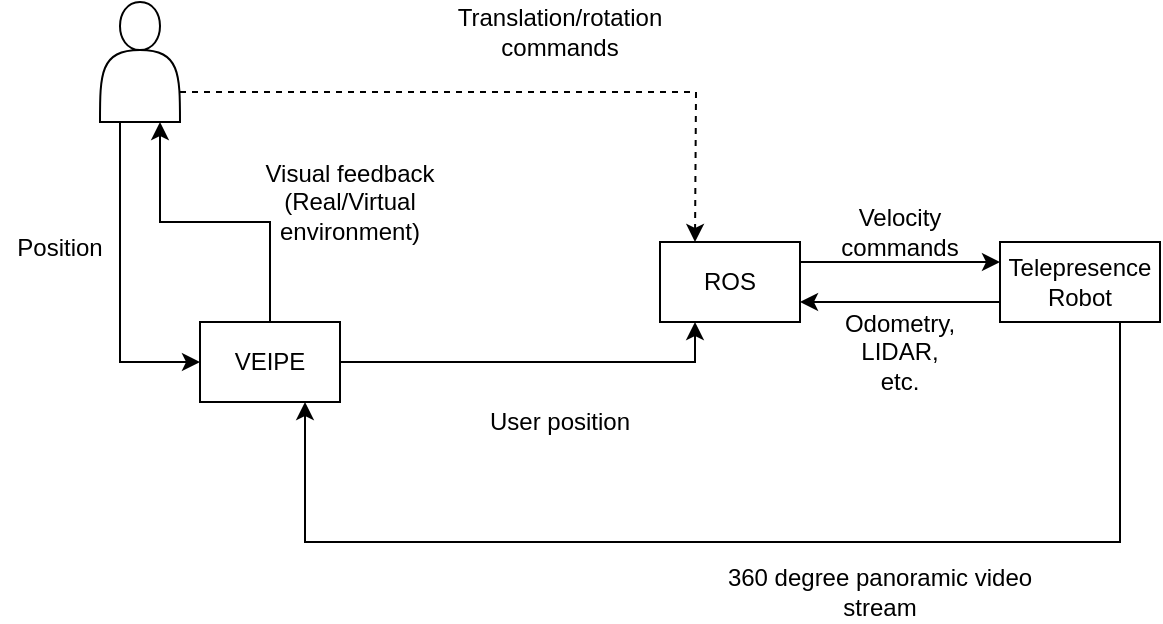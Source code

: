 <mxfile version="24.4.0" type="github">
  <diagram name="Page-1" id="BcFwLjbs5xBJ-2Kkt7JQ">
    <mxGraphModel dx="2954" dy="1098" grid="1" gridSize="10" guides="1" tooltips="1" connect="1" arrows="1" fold="1" page="1" pageScale="1" pageWidth="850" pageHeight="1100" math="0" shadow="0">
      <root>
        <mxCell id="0" />
        <mxCell id="1" parent="0" />
        <mxCell id="HlzOkdLHPiUrJKY_KrH7-25" style="edgeStyle=orthogonalEdgeStyle;rounded=0;orthogonalLoop=1;jettySize=auto;html=1;exitX=1;exitY=0.25;exitDx=0;exitDy=0;entryX=0;entryY=0.25;entryDx=0;entryDy=0;" edge="1" parent="1" source="HlzOkdLHPiUrJKY_KrH7-1" target="HlzOkdLHPiUrJKY_KrH7-19">
          <mxGeometry relative="1" as="geometry" />
        </mxCell>
        <mxCell id="HlzOkdLHPiUrJKY_KrH7-1" value="ROS" style="rounded=0;whiteSpace=wrap;html=1;" vertex="1" parent="1">
          <mxGeometry x="370" y="390" width="70" height="40" as="geometry" />
        </mxCell>
        <mxCell id="HlzOkdLHPiUrJKY_KrH7-8" style="edgeStyle=orthogonalEdgeStyle;rounded=0;orthogonalLoop=1;jettySize=auto;html=1;exitX=0.25;exitY=1;exitDx=0;exitDy=0;entryX=0;entryY=0.5;entryDx=0;entryDy=0;" edge="1" parent="1" source="HlzOkdLHPiUrJKY_KrH7-2" target="HlzOkdLHPiUrJKY_KrH7-6">
          <mxGeometry relative="1" as="geometry" />
        </mxCell>
        <mxCell id="HlzOkdLHPiUrJKY_KrH7-2" value="" style="shape=actor;whiteSpace=wrap;html=1;" vertex="1" parent="1">
          <mxGeometry x="90" y="270" width="40" height="60" as="geometry" />
        </mxCell>
        <mxCell id="HlzOkdLHPiUrJKY_KrH7-9" style="edgeStyle=orthogonalEdgeStyle;rounded=0;orthogonalLoop=1;jettySize=auto;html=1;exitX=1;exitY=0.5;exitDx=0;exitDy=0;entryX=0.25;entryY=1;entryDx=0;entryDy=0;" edge="1" parent="1" source="HlzOkdLHPiUrJKY_KrH7-6" target="HlzOkdLHPiUrJKY_KrH7-1">
          <mxGeometry relative="1" as="geometry" />
        </mxCell>
        <mxCell id="HlzOkdLHPiUrJKY_KrH7-13" style="edgeStyle=orthogonalEdgeStyle;rounded=0;orthogonalLoop=1;jettySize=auto;html=1;exitX=0.5;exitY=0;exitDx=0;exitDy=0;entryX=0.75;entryY=1;entryDx=0;entryDy=0;" edge="1" parent="1" source="HlzOkdLHPiUrJKY_KrH7-6" target="HlzOkdLHPiUrJKY_KrH7-2">
          <mxGeometry relative="1" as="geometry" />
        </mxCell>
        <mxCell id="HlzOkdLHPiUrJKY_KrH7-6" value="VEIPE" style="rounded=0;whiteSpace=wrap;html=1;" vertex="1" parent="1">
          <mxGeometry x="140" y="430" width="70" height="40" as="geometry" />
        </mxCell>
        <mxCell id="HlzOkdLHPiUrJKY_KrH7-10" value="Position" style="text;html=1;align=center;verticalAlign=middle;whiteSpace=wrap;rounded=0;" vertex="1" parent="1">
          <mxGeometry x="40" y="380" width="60" height="25" as="geometry" />
        </mxCell>
        <mxCell id="HlzOkdLHPiUrJKY_KrH7-14" value="Visual feedback (Real/Virtual environment)" style="text;html=1;align=center;verticalAlign=middle;whiteSpace=wrap;rounded=0;" vertex="1" parent="1">
          <mxGeometry x="150" y="350" width="130" height="40" as="geometry" />
        </mxCell>
        <mxCell id="HlzOkdLHPiUrJKY_KrH7-16" value="" style="endArrow=classic;html=1;rounded=0;dashed=1;exitX=1;exitY=0.75;exitDx=0;exitDy=0;entryX=0.25;entryY=0;entryDx=0;entryDy=0;" edge="1" parent="1" source="HlzOkdLHPiUrJKY_KrH7-2" target="HlzOkdLHPiUrJKY_KrH7-1">
          <mxGeometry width="50" height="50" relative="1" as="geometry">
            <mxPoint x="170" y="290" as="sourcePoint" />
            <mxPoint x="220" y="240" as="targetPoint" />
            <Array as="points">
              <mxPoint x="388" y="315" />
            </Array>
          </mxGeometry>
        </mxCell>
        <mxCell id="HlzOkdLHPiUrJKY_KrH7-17" value="Translation/rotation commands" style="text;html=1;align=center;verticalAlign=middle;whiteSpace=wrap;rounded=0;" vertex="1" parent="1">
          <mxGeometry x="290" y="270" width="60" height="30" as="geometry" />
        </mxCell>
        <mxCell id="HlzOkdLHPiUrJKY_KrH7-18" value="User position" style="text;html=1;align=center;verticalAlign=middle;whiteSpace=wrap;rounded=0;" vertex="1" parent="1">
          <mxGeometry x="280" y="460" width="80" height="40" as="geometry" />
        </mxCell>
        <mxCell id="HlzOkdLHPiUrJKY_KrH7-26" style="edgeStyle=orthogonalEdgeStyle;rounded=0;orthogonalLoop=1;jettySize=auto;html=1;exitX=0;exitY=0.75;exitDx=0;exitDy=0;entryX=1;entryY=0.75;entryDx=0;entryDy=0;" edge="1" parent="1" source="HlzOkdLHPiUrJKY_KrH7-19" target="HlzOkdLHPiUrJKY_KrH7-1">
          <mxGeometry relative="1" as="geometry" />
        </mxCell>
        <mxCell id="HlzOkdLHPiUrJKY_KrH7-29" style="edgeStyle=orthogonalEdgeStyle;rounded=0;orthogonalLoop=1;jettySize=auto;html=1;exitX=0.75;exitY=1;exitDx=0;exitDy=0;entryX=0.75;entryY=1;entryDx=0;entryDy=0;" edge="1" parent="1" source="HlzOkdLHPiUrJKY_KrH7-19" target="HlzOkdLHPiUrJKY_KrH7-6">
          <mxGeometry relative="1" as="geometry">
            <mxPoint x="600" y="440" as="sourcePoint" />
            <mxPoint x="192.5" y="480" as="targetPoint" />
            <Array as="points">
              <mxPoint x="600" y="540" />
              <mxPoint x="193" y="540" />
            </Array>
          </mxGeometry>
        </mxCell>
        <mxCell id="HlzOkdLHPiUrJKY_KrH7-19" value="Telepresence&lt;div&gt;Robot&lt;/div&gt;" style="rounded=0;whiteSpace=wrap;html=1;" vertex="1" parent="1">
          <mxGeometry x="540" y="390" width="80" height="40" as="geometry" />
        </mxCell>
        <mxCell id="HlzOkdLHPiUrJKY_KrH7-27" value="Velocity commands" style="text;html=1;align=center;verticalAlign=middle;whiteSpace=wrap;rounded=0;" vertex="1" parent="1">
          <mxGeometry x="460" y="370" width="60" height="30" as="geometry" />
        </mxCell>
        <mxCell id="HlzOkdLHPiUrJKY_KrH7-28" value="Odometry, LIDAR, etc." style="text;html=1;align=center;verticalAlign=middle;whiteSpace=wrap;rounded=0;" vertex="1" parent="1">
          <mxGeometry x="460" y="430" width="60" height="30" as="geometry" />
        </mxCell>
        <mxCell id="HlzOkdLHPiUrJKY_KrH7-30" value="360 degree panoramic video stream" style="text;html=1;align=center;verticalAlign=middle;whiteSpace=wrap;rounded=0;" vertex="1" parent="1">
          <mxGeometry x="400" y="550" width="160" height="30" as="geometry" />
        </mxCell>
      </root>
    </mxGraphModel>
  </diagram>
</mxfile>
